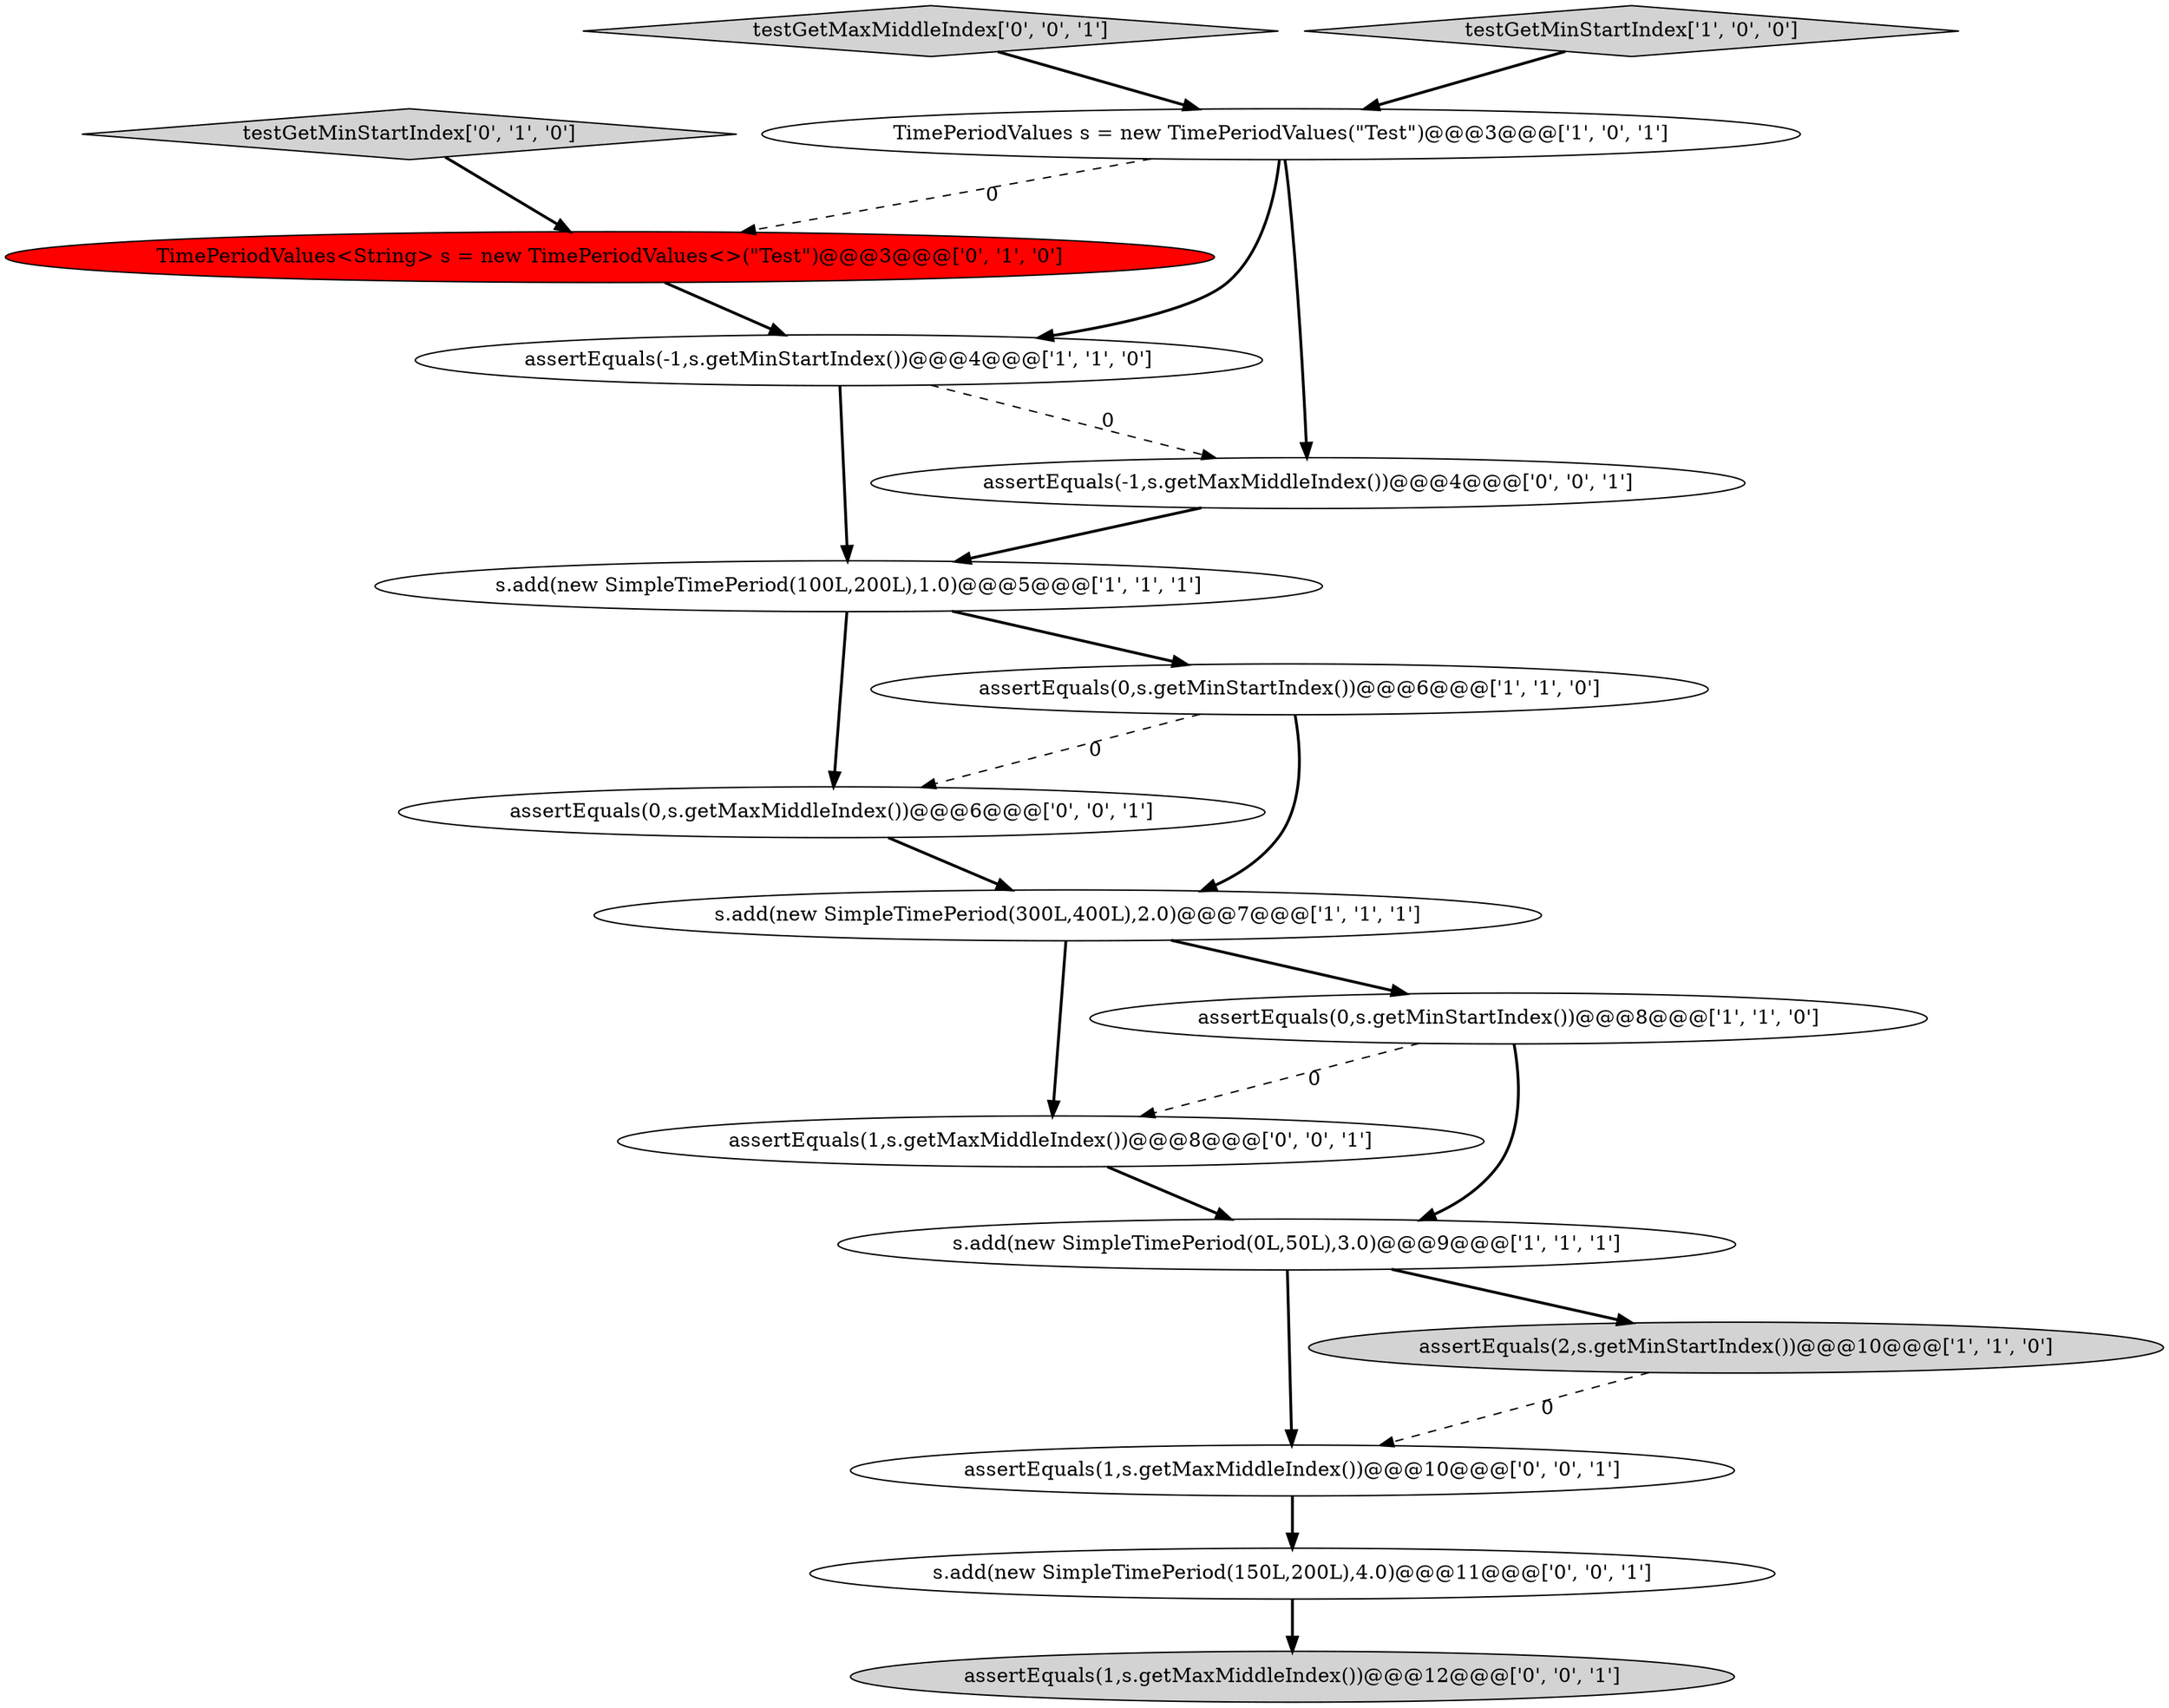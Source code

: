 digraph {
9 [style = filled, label = "testGetMinStartIndex['0', '1', '0']", fillcolor = lightgray, shape = diamond image = "AAA0AAABBB2BBB"];
8 [style = filled, label = "s.add(new SimpleTimePeriod(0L,50L),3.0)@@@9@@@['1', '1', '1']", fillcolor = white, shape = ellipse image = "AAA0AAABBB1BBB"];
7 [style = filled, label = "s.add(new SimpleTimePeriod(300L,400L),2.0)@@@7@@@['1', '1', '1']", fillcolor = white, shape = ellipse image = "AAA0AAABBB1BBB"];
12 [style = filled, label = "assertEquals(1,s.getMaxMiddleIndex())@@@8@@@['0', '0', '1']", fillcolor = white, shape = ellipse image = "AAA0AAABBB3BBB"];
17 [style = filled, label = "assertEquals(1,s.getMaxMiddleIndex())@@@10@@@['0', '0', '1']", fillcolor = white, shape = ellipse image = "AAA0AAABBB3BBB"];
4 [style = filled, label = "assertEquals(0,s.getMinStartIndex())@@@8@@@['1', '1', '0']", fillcolor = white, shape = ellipse image = "AAA0AAABBB1BBB"];
6 [style = filled, label = "s.add(new SimpleTimePeriod(100L,200L),1.0)@@@5@@@['1', '1', '1']", fillcolor = white, shape = ellipse image = "AAA0AAABBB1BBB"];
13 [style = filled, label = "assertEquals(1,s.getMaxMiddleIndex())@@@12@@@['0', '0', '1']", fillcolor = lightgray, shape = ellipse image = "AAA0AAABBB3BBB"];
3 [style = filled, label = "assertEquals(-1,s.getMinStartIndex())@@@4@@@['1', '1', '0']", fillcolor = white, shape = ellipse image = "AAA0AAABBB1BBB"];
0 [style = filled, label = "assertEquals(2,s.getMinStartIndex())@@@10@@@['1', '1', '0']", fillcolor = lightgray, shape = ellipse image = "AAA0AAABBB1BBB"];
14 [style = filled, label = "assertEquals(-1,s.getMaxMiddleIndex())@@@4@@@['0', '0', '1']", fillcolor = white, shape = ellipse image = "AAA0AAABBB3BBB"];
15 [style = filled, label = "s.add(new SimpleTimePeriod(150L,200L),4.0)@@@11@@@['0', '0', '1']", fillcolor = white, shape = ellipse image = "AAA0AAABBB3BBB"];
11 [style = filled, label = "assertEquals(0,s.getMaxMiddleIndex())@@@6@@@['0', '0', '1']", fillcolor = white, shape = ellipse image = "AAA0AAABBB3BBB"];
16 [style = filled, label = "testGetMaxMiddleIndex['0', '0', '1']", fillcolor = lightgray, shape = diamond image = "AAA0AAABBB3BBB"];
1 [style = filled, label = "assertEquals(0,s.getMinStartIndex())@@@6@@@['1', '1', '0']", fillcolor = white, shape = ellipse image = "AAA0AAABBB1BBB"];
2 [style = filled, label = "testGetMinStartIndex['1', '0', '0']", fillcolor = lightgray, shape = diamond image = "AAA0AAABBB1BBB"];
10 [style = filled, label = "TimePeriodValues<String> s = new TimePeriodValues<>(\"Test\")@@@3@@@['0', '1', '0']", fillcolor = red, shape = ellipse image = "AAA1AAABBB2BBB"];
5 [style = filled, label = "TimePeriodValues s = new TimePeriodValues(\"Test\")@@@3@@@['1', '0', '1']", fillcolor = white, shape = ellipse image = "AAA0AAABBB1BBB"];
5->3 [style = bold, label=""];
15->13 [style = bold, label=""];
7->12 [style = bold, label=""];
3->6 [style = bold, label=""];
10->3 [style = bold, label=""];
7->4 [style = bold, label=""];
9->10 [style = bold, label=""];
5->14 [style = bold, label=""];
0->17 [style = dashed, label="0"];
1->7 [style = bold, label=""];
4->12 [style = dashed, label="0"];
8->0 [style = bold, label=""];
8->17 [style = bold, label=""];
6->1 [style = bold, label=""];
5->10 [style = dashed, label="0"];
12->8 [style = bold, label=""];
1->11 [style = dashed, label="0"];
6->11 [style = bold, label=""];
17->15 [style = bold, label=""];
16->5 [style = bold, label=""];
4->8 [style = bold, label=""];
3->14 [style = dashed, label="0"];
14->6 [style = bold, label=""];
11->7 [style = bold, label=""];
2->5 [style = bold, label=""];
}
